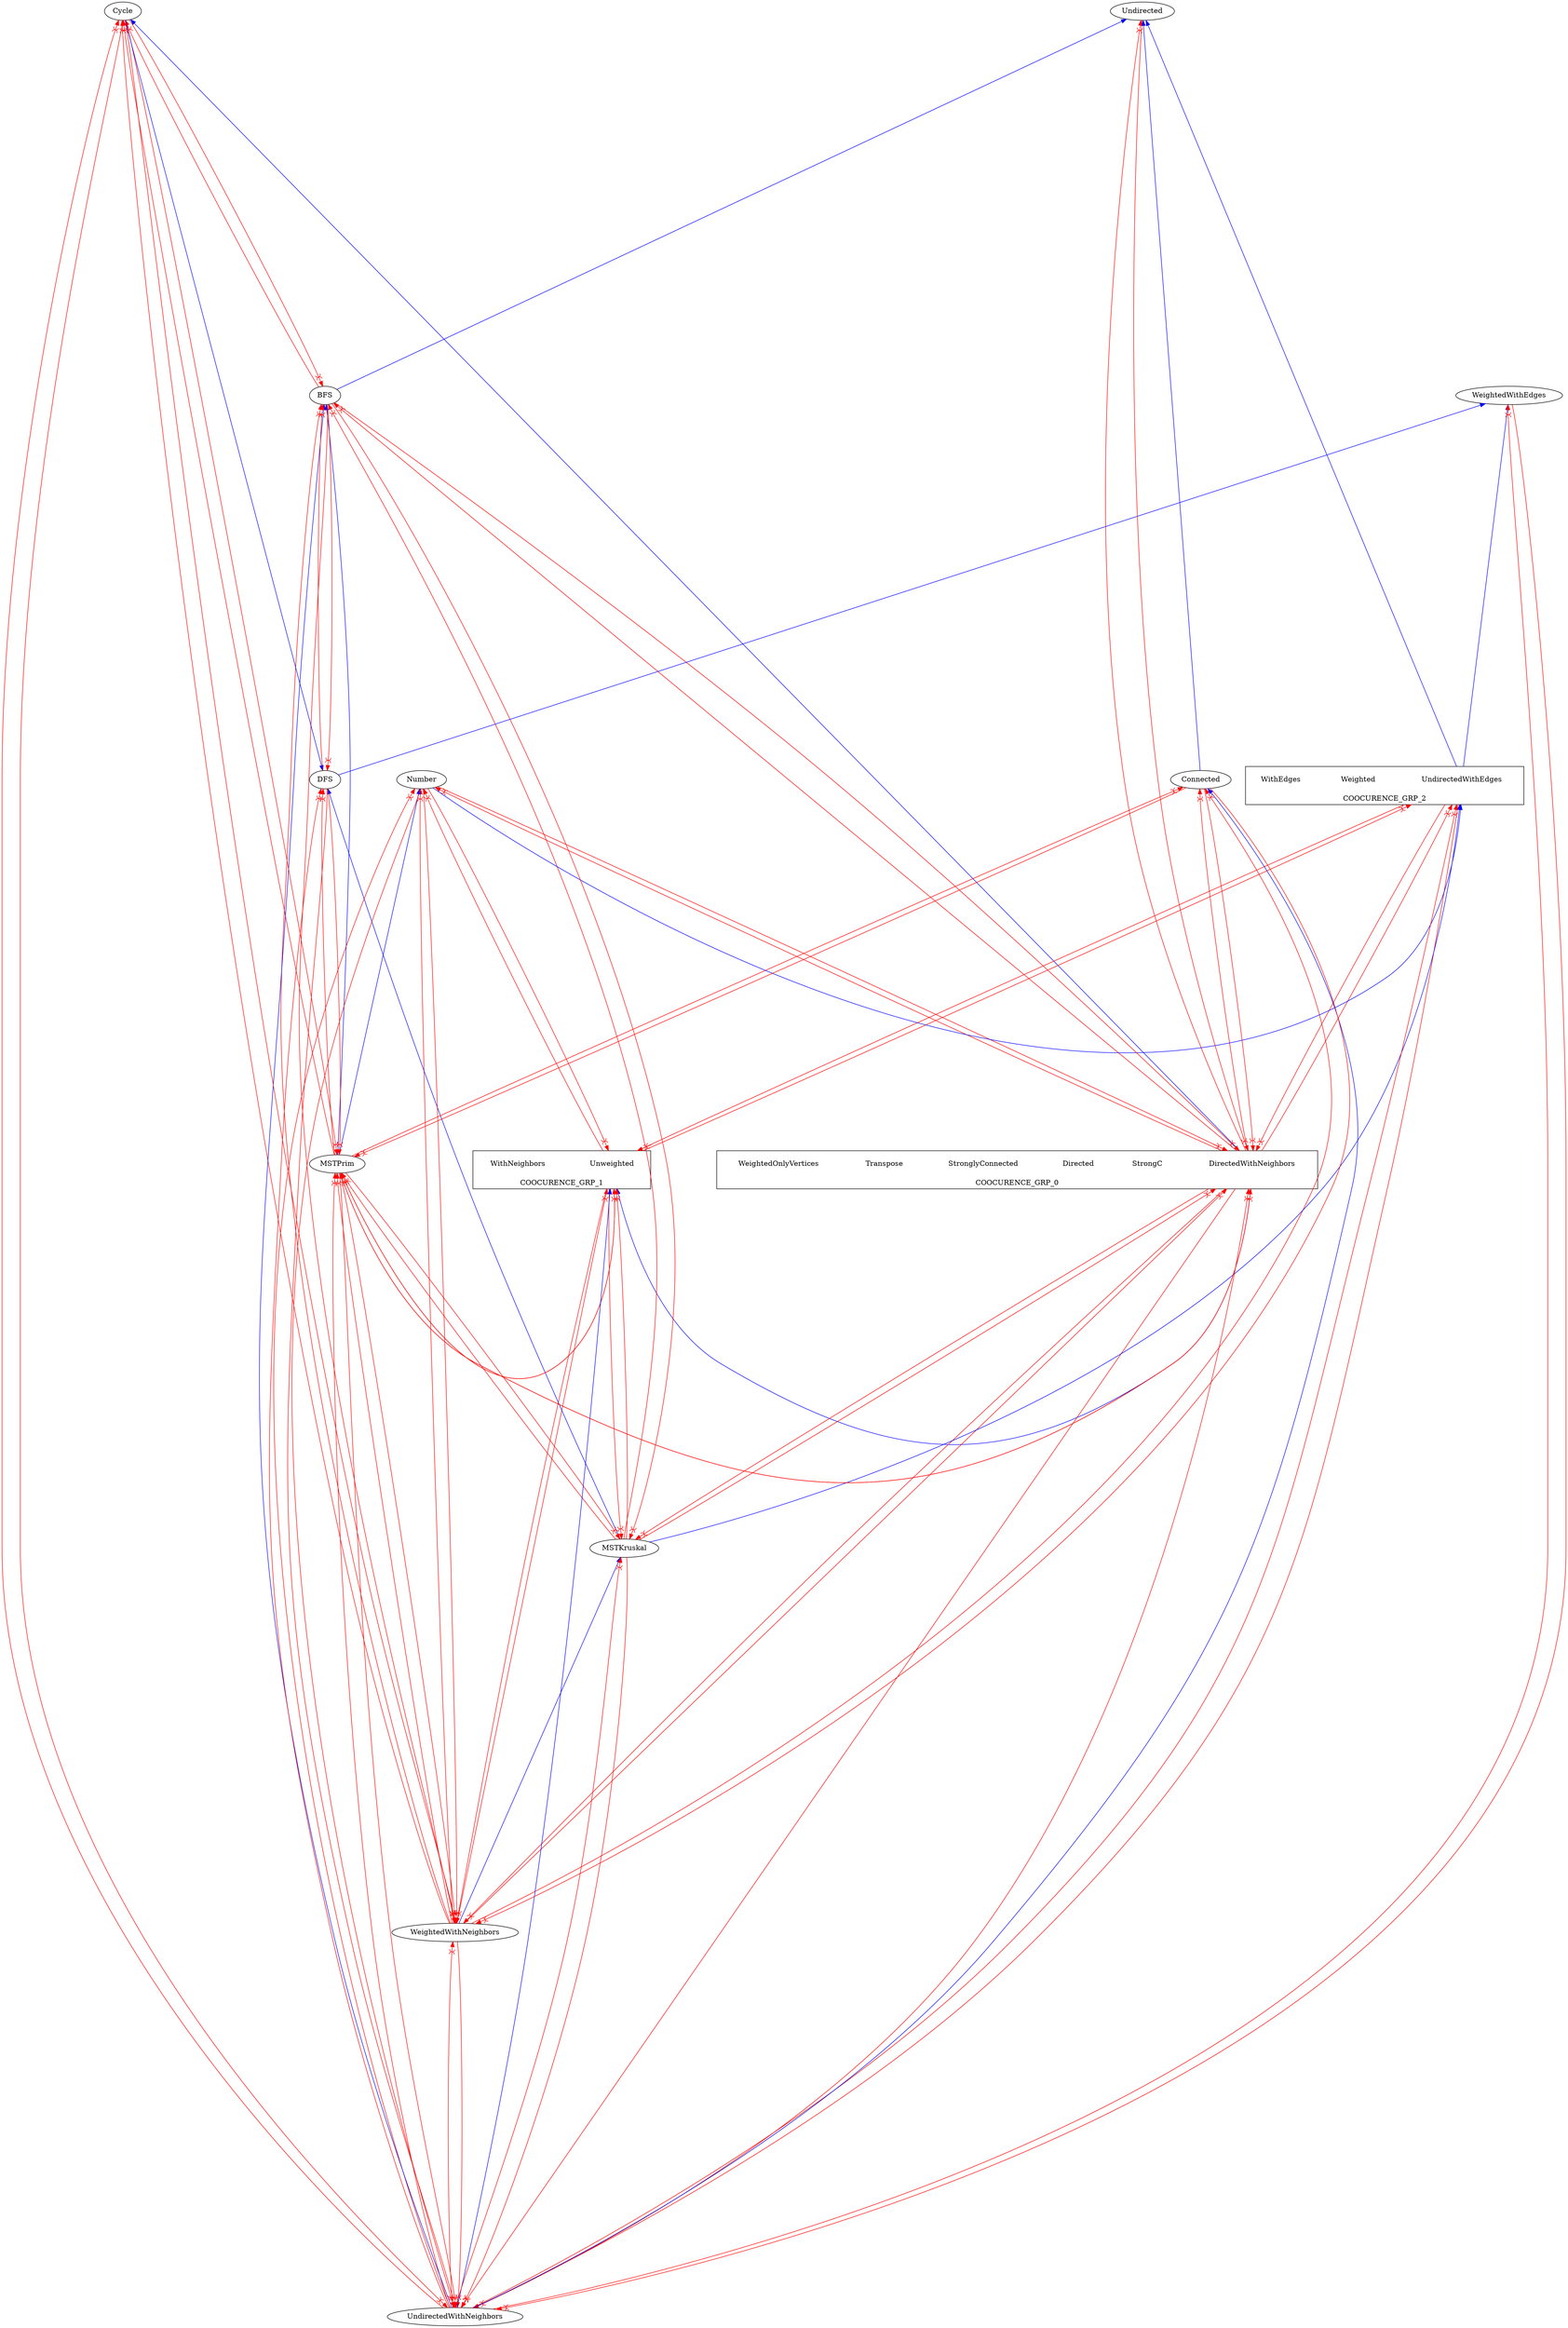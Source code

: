 digraph G {
  compound = true;
  rankdir = "BT"; 
  nodesep= 0.5;
  ranksep =  10; 

 // CO-OCCURENCE GROUPS 
 subgraph "cluster_0" {
		color=black;
		node [style=filled,color=white]; 
"DirectedWithNeighbors"; "StrongC"; "Directed"; "StronglyConnected"; "Transpose"; "WeightedOnlyVertices"; 
 label = "COOCURENCE_GRP_0";
	}
 subgraph "cluster_1" {
		color=black;
		node [style=filled,color=white]; 
"Unweighted"; "WithNeighbors"; 
 label = "COOCURENCE_GRP_1";
	}
 subgraph "cluster_2" {
		color=black;
		node [style=filled,color=white]; 
"UndirectedWithEdges"; "Weighted"; "WithEdges"; 
 label = "COOCURENCE_GRP_2";
	}

 // IMPLICATION 
//"A" -> "B" [lhead = cluster_0;color="blue"]
"WeightedWithNeighbors" -> "MSTKruskal"[color="blue"]
"MSTPrim" -> "Number"[color="blue"]
"MSTPrim" -> "BFS"[color="blue"]
"UndirectedWithNeighbors" -> "Connected"[color="blue"]
"UndirectedWithNeighbors" -> "BFS"[color="blue"]
"UndirectedWithNeighbors" -> "Unweighted"[ lhead = cluster_1;color="blue"]
"DirectedWithNeighbors" -> "Cycle"[ ltail = cluster_0;color="blue"]
"DirectedWithNeighbors" -> "Unweighted"[ ltail = cluster_0; lhead = cluster_1;color="blue"]
"MSTKruskal" -> "UndirectedWithEdges"[ lhead = cluster_2;color="blue"]
"MSTKruskal" -> "DFS"[color="blue"]
"Number" -> "UndirectedWithEdges"[ lhead = cluster_2;color="blue"]
"Connected" -> "Undirected"[color="blue"]
"Cycle" -> "DFS"[color="blue"]
"BFS" -> "Undirected"[color="blue"]
"UndirectedWithEdges" -> "Undirected"[ ltail = cluster_2;color="blue"]
"UndirectedWithEdges" -> "WeightedWithEdges"[ ltail = cluster_2;color="blue"]
"DFS" -> "WeightedWithEdges"[color="blue"]

 // MUTEX 
//"A" ->! "C" [arrowhead=invdot;color="red";] 
"WeightedWithNeighbors" -> "MSTPrim" [ arrowhead=normalicurvecurve;color="red";]
"WeightedWithNeighbors" -> "UndirectedWithNeighbors" [ arrowhead=normalicurvecurve;color="red";]
"WeightedWithNeighbors" -> "DirectedWithNeighbors" [ lhead = cluster_0; arrowhead=normalicurvecurve;color="red";]
"WeightedWithNeighbors" -> "Number" [ arrowhead=normalicurvecurve;color="red";]
"WeightedWithNeighbors" -> "Connected" [ arrowhead=normalicurvecurve;color="red";]
"WeightedWithNeighbors" -> "Cycle" [ arrowhead=normalicurvecurve;color="red";]
"WeightedWithNeighbors" -> "BFS" [ arrowhead=normalicurvecurve;color="red";]
"WeightedWithNeighbors" -> "Unweighted" [ lhead = cluster_1; arrowhead=normalicurvecurve;color="red";]
"MSTPrim" -> "WeightedWithNeighbors" [ arrowhead=normalicurvecurve;color="red";]
"MSTPrim" -> "UndirectedWithNeighbors" [ arrowhead=normalicurvecurve;color="red";]
"MSTPrim" -> "DirectedWithNeighbors" [ lhead = cluster_0; arrowhead=normalicurvecurve;color="red";]
"MSTPrim" -> "MSTKruskal" [ arrowhead=normalicurvecurve;color="red";]
"MSTPrim" -> "Connected" [ arrowhead=normalicurvecurve;color="red";]
"MSTPrim" -> "Cycle" [ arrowhead=normalicurvecurve;color="red";]
"MSTPrim" -> "Unweighted" [ lhead = cluster_1; arrowhead=normalicurvecurve;color="red";]
"MSTPrim" -> "DFS" [ arrowhead=normalicurvecurve;color="red";]
"UndirectedWithNeighbors" -> "WeightedWithNeighbors" [ arrowhead=normalicurvecurve;color="red";]
"UndirectedWithNeighbors" -> "MSTPrim" [ arrowhead=normalicurvecurve;color="red";]
"UndirectedWithNeighbors" -> "DirectedWithNeighbors" [ lhead = cluster_0; arrowhead=normalicurvecurve;color="red";]
"UndirectedWithNeighbors" -> "MSTKruskal" [ arrowhead=normalicurvecurve;color="red";]
"UndirectedWithNeighbors" -> "Number" [ arrowhead=normalicurvecurve;color="red";]
"UndirectedWithNeighbors" -> "Cycle" [ arrowhead=normalicurvecurve;color="red";]
"UndirectedWithNeighbors" -> "UndirectedWithEdges" [ lhead = cluster_2; arrowhead=normalicurvecurve;color="red";]
"UndirectedWithNeighbors" -> "DFS" [ arrowhead=normalicurvecurve;color="red";]
"UndirectedWithNeighbors" -> "WeightedWithEdges" [ arrowhead=normalicurvecurve;color="red";]
"DirectedWithNeighbors" -> "WeightedWithNeighbors" [ ltail = cluster_0; arrowhead=normalicurvecurve;color="red";]
"DirectedWithNeighbors" -> "MSTPrim" [ ltail = cluster_0; arrowhead=normalicurvecurve;color="red";]
"DirectedWithNeighbors" -> "UndirectedWithNeighbors" [ ltail = cluster_0; arrowhead=normalicurvecurve;color="red";]
"DirectedWithNeighbors" -> "MSTKruskal" [ ltail = cluster_0; arrowhead=normalicurvecurve;color="red";]
"DirectedWithNeighbors" -> "Number" [ ltail = cluster_0; arrowhead=normalicurvecurve;color="red";]
"DirectedWithNeighbors" -> "Connected" [ ltail = cluster_0; arrowhead=normalicurvecurve;color="red";]
"DirectedWithNeighbors" -> "BFS" [ ltail = cluster_0; arrowhead=normalicurvecurve;color="red";]
"DirectedWithNeighbors" -> "UndirectedWithEdges" [ ltail = cluster_0; lhead = cluster_2; arrowhead=normalicurvecurve;color="red";]
"DirectedWithNeighbors" -> "Undirected" [ ltail = cluster_0; arrowhead=normalicurvecurve;color="red";]
"MSTKruskal" -> "MSTPrim" [ arrowhead=normalicurvecurve;color="red";]
"MSTKruskal" -> "UndirectedWithNeighbors" [ arrowhead=normalicurvecurve;color="red";]
"MSTKruskal" -> "DirectedWithNeighbors" [ lhead = cluster_0; arrowhead=normalicurvecurve;color="red";]
"MSTKruskal" -> "BFS" [ arrowhead=normalicurvecurve;color="red";]
"MSTKruskal" -> "Unweighted" [ lhead = cluster_1; arrowhead=normalicurvecurve;color="red";]
"Number" -> "WeightedWithNeighbors" [ arrowhead=normalicurvecurve;color="red";]
"Number" -> "UndirectedWithNeighbors" [ arrowhead=normalicurvecurve;color="red";]
"Number" -> "DirectedWithNeighbors" [ lhead = cluster_0; arrowhead=normalicurvecurve;color="red";]
"Number" -> "Unweighted" [ lhead = cluster_1; arrowhead=normalicurvecurve;color="red";]
"Connected" -> "WeightedWithNeighbors" [ arrowhead=normalicurvecurve;color="red";]
"Connected" -> "MSTPrim" [ arrowhead=normalicurvecurve;color="red";]
"Connected" -> "DirectedWithNeighbors" [ lhead = cluster_0; arrowhead=normalicurvecurve;color="red";]
"Cycle" -> "WeightedWithNeighbors" [ arrowhead=normalicurvecurve;color="red";]
"Cycle" -> "MSTPrim" [ arrowhead=normalicurvecurve;color="red";]
"Cycle" -> "UndirectedWithNeighbors" [ arrowhead=normalicurvecurve;color="red";]
"Cycle" -> "BFS" [ arrowhead=normalicurvecurve;color="red";]
"BFS" -> "WeightedWithNeighbors" [ arrowhead=normalicurvecurve;color="red";]
"BFS" -> "DirectedWithNeighbors" [ lhead = cluster_0; arrowhead=normalicurvecurve;color="red";]
"BFS" -> "MSTKruskal" [ arrowhead=normalicurvecurve;color="red";]
"BFS" -> "Cycle" [ arrowhead=normalicurvecurve;color="red";]
"BFS" -> "DFS" [ arrowhead=normalicurvecurve;color="red";]
"Unweighted" -> "WeightedWithNeighbors" [ ltail = cluster_1; arrowhead=normalicurvecurve;color="red";]
"Unweighted" -> "MSTPrim" [ ltail = cluster_1; arrowhead=normalicurvecurve;color="red";]
"Unweighted" -> "MSTKruskal" [ ltail = cluster_1; arrowhead=normalicurvecurve;color="red";]
"Unweighted" -> "Number" [ ltail = cluster_1; arrowhead=normalicurvecurve;color="red";]
"Unweighted" -> "UndirectedWithEdges" [ ltail = cluster_1; lhead = cluster_2; arrowhead=normalicurvecurve;color="red";]
"UndirectedWithEdges" -> "UndirectedWithNeighbors" [ ltail = cluster_2; arrowhead=normalicurvecurve;color="red";]
"UndirectedWithEdges" -> "DirectedWithNeighbors" [ ltail = cluster_2; lhead = cluster_0; arrowhead=normalicurvecurve;color="red";]
"UndirectedWithEdges" -> "Unweighted" [ ltail = cluster_2; lhead = cluster_1; arrowhead=normalicurvecurve;color="red";]
"DFS" -> "MSTPrim" [ arrowhead=normalicurvecurve;color="red";]
"DFS" -> "UndirectedWithNeighbors" [ arrowhead=normalicurvecurve;color="red";]
"DFS" -> "BFS" [ arrowhead=normalicurvecurve;color="red";]
"Undirected" -> "DirectedWithNeighbors" [ lhead = cluster_0; arrowhead=normalicurvecurve;color="red";]
"WeightedWithEdges" -> "UndirectedWithNeighbors" [ arrowhead=normalicurvecurve;color="red";]
}